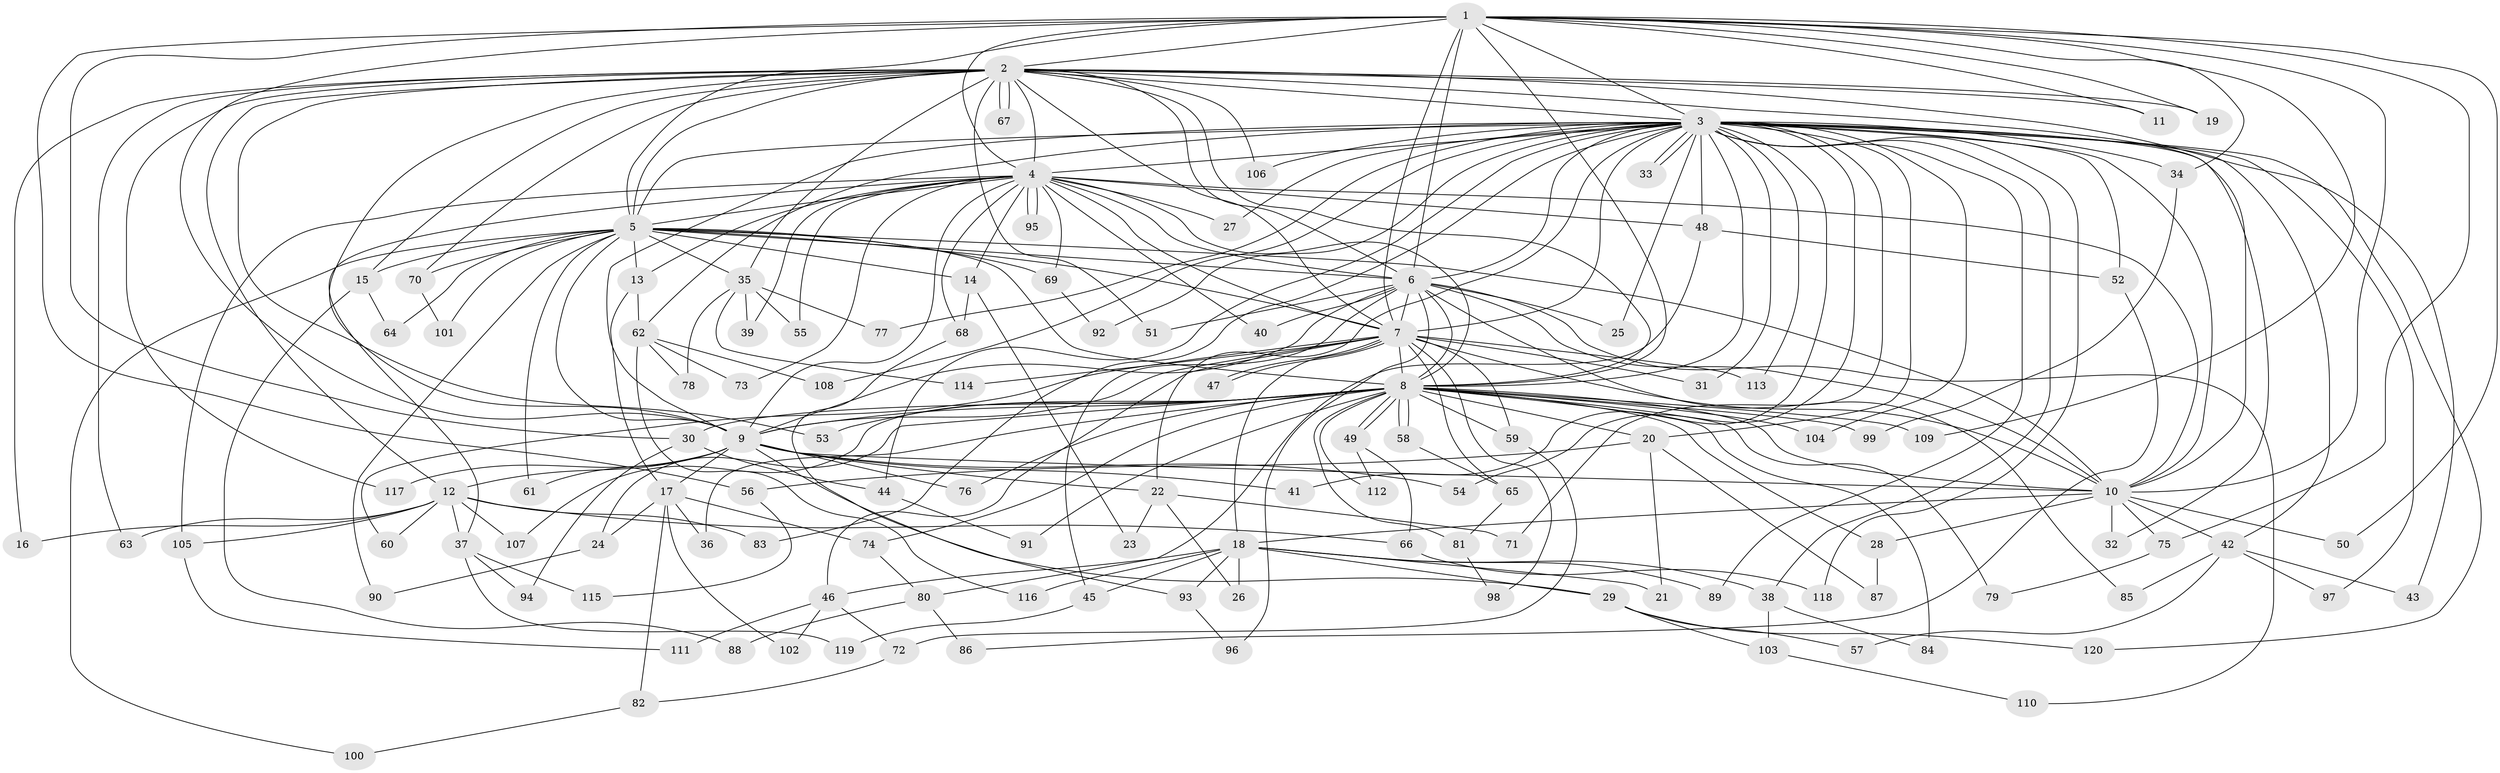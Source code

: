 // Generated by graph-tools (version 1.1) at 2025/10/02/27/25 16:10:57]
// undirected, 120 vertices, 265 edges
graph export_dot {
graph [start="1"]
  node [color=gray90,style=filled];
  1;
  2;
  3;
  4;
  5;
  6;
  7;
  8;
  9;
  10;
  11;
  12;
  13;
  14;
  15;
  16;
  17;
  18;
  19;
  20;
  21;
  22;
  23;
  24;
  25;
  26;
  27;
  28;
  29;
  30;
  31;
  32;
  33;
  34;
  35;
  36;
  37;
  38;
  39;
  40;
  41;
  42;
  43;
  44;
  45;
  46;
  47;
  48;
  49;
  50;
  51;
  52;
  53;
  54;
  55;
  56;
  57;
  58;
  59;
  60;
  61;
  62;
  63;
  64;
  65;
  66;
  67;
  68;
  69;
  70;
  71;
  72;
  73;
  74;
  75;
  76;
  77;
  78;
  79;
  80;
  81;
  82;
  83;
  84;
  85;
  86;
  87;
  88;
  89;
  90;
  91;
  92;
  93;
  94;
  95;
  96;
  97;
  98;
  99;
  100;
  101;
  102;
  103;
  104;
  105;
  106;
  107;
  108;
  109;
  110;
  111;
  112;
  113;
  114;
  115;
  116;
  117;
  118;
  119;
  120;
  1 -- 2;
  1 -- 3;
  1 -- 4;
  1 -- 5;
  1 -- 6;
  1 -- 7;
  1 -- 8;
  1 -- 9;
  1 -- 10;
  1 -- 11;
  1 -- 19;
  1 -- 30;
  1 -- 34;
  1 -- 50;
  1 -- 56;
  1 -- 75;
  1 -- 109;
  2 -- 3;
  2 -- 4;
  2 -- 5;
  2 -- 6;
  2 -- 7;
  2 -- 8;
  2 -- 9;
  2 -- 10;
  2 -- 11;
  2 -- 12;
  2 -- 15;
  2 -- 16;
  2 -- 19;
  2 -- 35;
  2 -- 43;
  2 -- 51;
  2 -- 53;
  2 -- 63;
  2 -- 67;
  2 -- 67;
  2 -- 70;
  2 -- 106;
  2 -- 117;
  3 -- 4;
  3 -- 5;
  3 -- 6;
  3 -- 7;
  3 -- 8;
  3 -- 9;
  3 -- 10;
  3 -- 20;
  3 -- 22;
  3 -- 25;
  3 -- 27;
  3 -- 31;
  3 -- 32;
  3 -- 33;
  3 -- 33;
  3 -- 34;
  3 -- 38;
  3 -- 41;
  3 -- 42;
  3 -- 44;
  3 -- 48;
  3 -- 52;
  3 -- 54;
  3 -- 62;
  3 -- 71;
  3 -- 77;
  3 -- 83;
  3 -- 89;
  3 -- 92;
  3 -- 97;
  3 -- 104;
  3 -- 106;
  3 -- 108;
  3 -- 113;
  3 -- 118;
  3 -- 120;
  4 -- 5;
  4 -- 6;
  4 -- 7;
  4 -- 8;
  4 -- 9;
  4 -- 10;
  4 -- 13;
  4 -- 14;
  4 -- 27;
  4 -- 37;
  4 -- 39;
  4 -- 40;
  4 -- 48;
  4 -- 55;
  4 -- 68;
  4 -- 69;
  4 -- 73;
  4 -- 95;
  4 -- 95;
  4 -- 105;
  5 -- 6;
  5 -- 7;
  5 -- 8;
  5 -- 9;
  5 -- 10;
  5 -- 13;
  5 -- 14;
  5 -- 15;
  5 -- 35;
  5 -- 61;
  5 -- 64;
  5 -- 69;
  5 -- 70;
  5 -- 90;
  5 -- 100;
  5 -- 101;
  6 -- 7;
  6 -- 8;
  6 -- 9;
  6 -- 10;
  6 -- 25;
  6 -- 40;
  6 -- 45;
  6 -- 51;
  6 -- 85;
  6 -- 96;
  6 -- 110;
  7 -- 8;
  7 -- 9;
  7 -- 10;
  7 -- 18;
  7 -- 31;
  7 -- 46;
  7 -- 47;
  7 -- 47;
  7 -- 59;
  7 -- 60;
  7 -- 65;
  7 -- 98;
  7 -- 113;
  7 -- 114;
  8 -- 9;
  8 -- 10;
  8 -- 20;
  8 -- 24;
  8 -- 28;
  8 -- 30;
  8 -- 36;
  8 -- 49;
  8 -- 49;
  8 -- 53;
  8 -- 58;
  8 -- 58;
  8 -- 59;
  8 -- 74;
  8 -- 76;
  8 -- 79;
  8 -- 81;
  8 -- 84;
  8 -- 91;
  8 -- 99;
  8 -- 104;
  8 -- 107;
  8 -- 109;
  8 -- 112;
  9 -- 10;
  9 -- 12;
  9 -- 17;
  9 -- 22;
  9 -- 29;
  9 -- 41;
  9 -- 54;
  9 -- 61;
  9 -- 76;
  9 -- 117;
  10 -- 18;
  10 -- 28;
  10 -- 32;
  10 -- 42;
  10 -- 50;
  10 -- 75;
  12 -- 16;
  12 -- 37;
  12 -- 60;
  12 -- 63;
  12 -- 66;
  12 -- 83;
  12 -- 105;
  12 -- 107;
  13 -- 17;
  13 -- 62;
  14 -- 23;
  14 -- 68;
  15 -- 64;
  15 -- 88;
  17 -- 24;
  17 -- 36;
  17 -- 74;
  17 -- 82;
  17 -- 102;
  18 -- 21;
  18 -- 26;
  18 -- 29;
  18 -- 38;
  18 -- 45;
  18 -- 46;
  18 -- 89;
  18 -- 93;
  18 -- 116;
  20 -- 21;
  20 -- 56;
  20 -- 87;
  22 -- 23;
  22 -- 26;
  22 -- 71;
  24 -- 90;
  28 -- 87;
  29 -- 57;
  29 -- 103;
  29 -- 120;
  30 -- 44;
  30 -- 94;
  34 -- 99;
  35 -- 39;
  35 -- 55;
  35 -- 77;
  35 -- 78;
  35 -- 114;
  37 -- 94;
  37 -- 115;
  37 -- 119;
  38 -- 84;
  38 -- 103;
  42 -- 43;
  42 -- 57;
  42 -- 85;
  42 -- 97;
  44 -- 91;
  45 -- 119;
  46 -- 72;
  46 -- 102;
  46 -- 111;
  48 -- 52;
  48 -- 80;
  49 -- 66;
  49 -- 112;
  52 -- 86;
  56 -- 115;
  58 -- 65;
  59 -- 72;
  62 -- 73;
  62 -- 78;
  62 -- 108;
  62 -- 116;
  65 -- 81;
  66 -- 118;
  68 -- 93;
  69 -- 92;
  70 -- 101;
  72 -- 82;
  74 -- 80;
  75 -- 79;
  80 -- 86;
  80 -- 88;
  81 -- 98;
  82 -- 100;
  93 -- 96;
  103 -- 110;
  105 -- 111;
}
